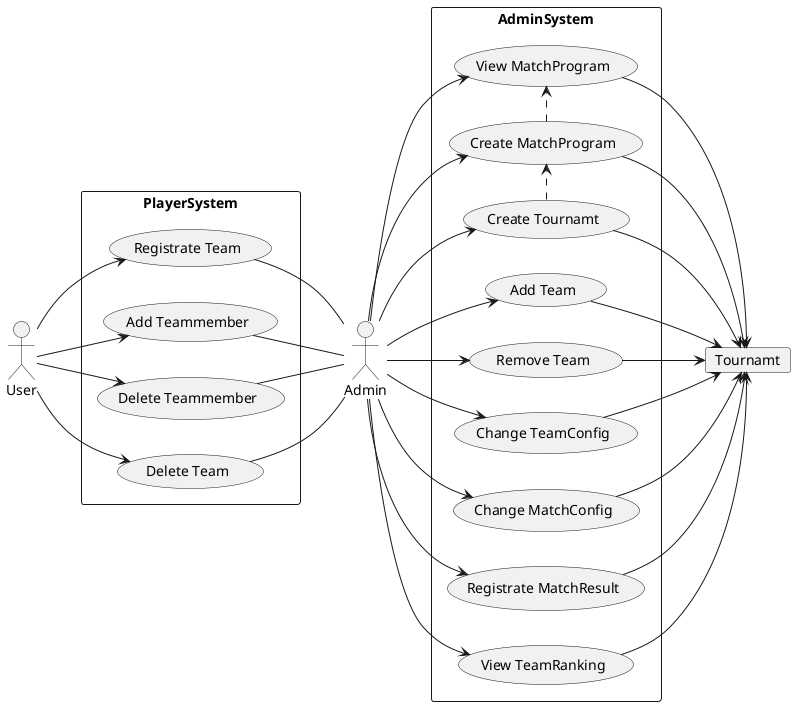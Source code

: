 @startuml
'https://plantuml.com/use-case-diagram
left to right direction


rectangle PlayerSystem {
    usecase "Registrate Team" as UCP1
    usecase "Add Teammember" as UCP2
    usecase "Delete Teammember" as UCP3
    usecase "Delete Team" as UCP4
}

User --> UCP1
User --> UCP2
User --> UCP3
User --> UCP4

rectangle AdminSystem {
    usecase "Create Tournamt" as UCAS1
    usecase "Add Team" as UCAS2
    usecase "Remove Team" as UCAS3
    usecase "Change TeamConfig" as UCAS4
    usecase "Create MatchProgram" as UCAS5
    usecase "Change MatchConfig" as UCAS6
    usecase "Registrate MatchResult" as UCAS7
    usecase "View TeamRanking" as UCAS8
    usecase "View MatchProgram" as UCAS9
}

UCAS1 .> UCAS5
UCAS5 .> UCAS9

Admin --> UCAS1
Admin --> UCAS2
Admin --> UCAS3
Admin --> UCAS4
Admin --> UCAS5
Admin --> UCAS6
Admin --> UCAS7
Admin --> UCAS8
Admin --> UCAS9

UCP1 -- Admin
UCP2 -- Admin
UCP3 -- Admin
UCP4 -- Admin

card Tournamt

UCAS1 --> Tournamt
UCAS2 --> Tournamt
UCAS3 --> Tournamt
UCAS4 --> Tournamt
UCAS5 --> Tournamt
UCAS6 --> Tournamt
UCAS7 --> Tournamt
UCAS8 --> Tournamt
UCAS9 --> Tournamt



@enduml